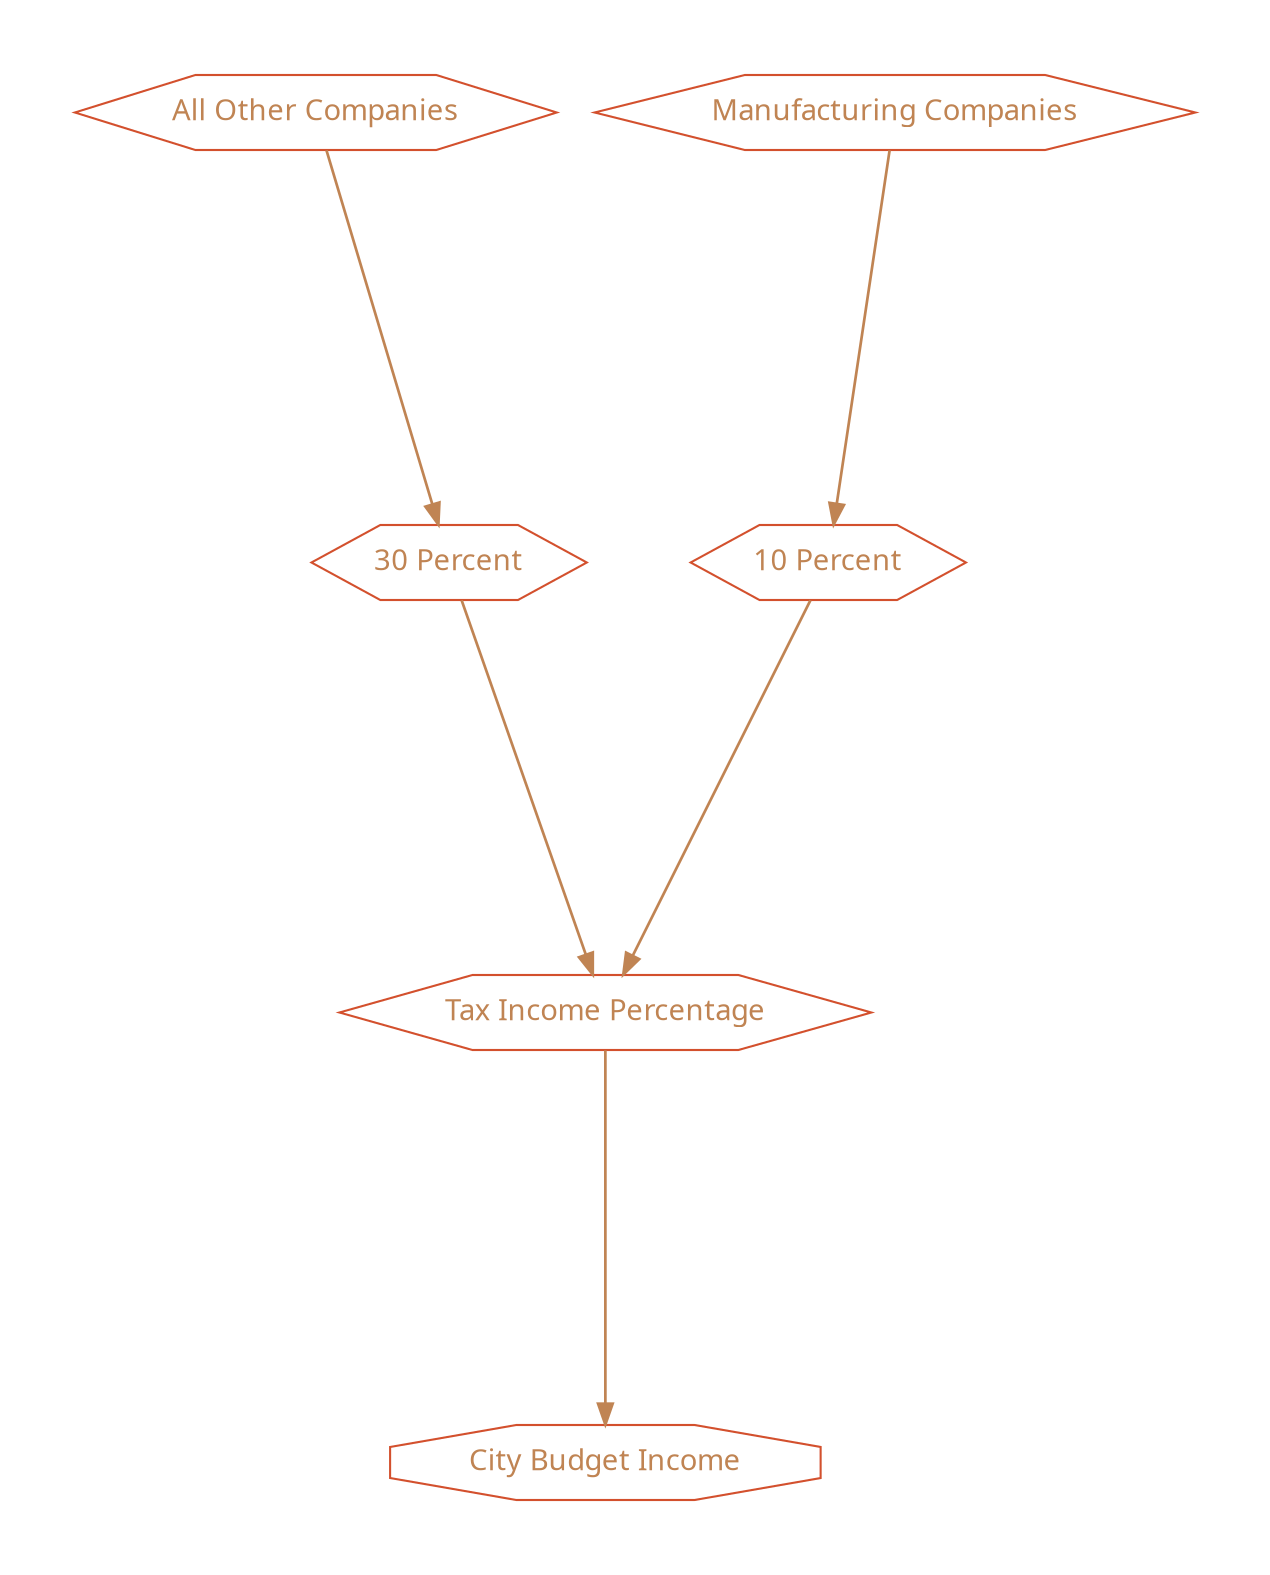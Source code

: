 /*
  This is part of the Avaneya Project Crew Handbook.
  Copyright (C) 2010-2017 Cartesian Theatre™ <info@cartesiantheatre.com>.
  See the file License for copying conditions.

*/

digraph Taxation
{
	//Graph attributes...
	bgcolor="transparent";
	margin="0";
	ratio="auto";
	ranksep="2.5";
	pad="0.5,0.5";
	compound="true";
	overlap="vpsc";
	root="Taxation";

	//Node attributes...
	node[color="#d3502dff"];
	node[fillcolor="gray10"];
	node[fontcolor="#c08453ff"];
	node[fontname="Ubuntu"];
	node[shape="none"];

	//Edge attributes...
	edge[color="#c08453ff"];
	edge[penwidth="1.3"];

	// Relationships
	"All Other Companies"[shape="hexagon"]
	"Manufacturing Companies"[shape="hexagon"]
	"30 Percent"[shape="hexagon"]
	"10 Percent"[shape="hexagon"]
	"Tax Income Percentage"[shape="hexagon"]
	"City Budget Income"[shape="octagon"]


	"All Other Companies" 		-> "30 Percent";
	"Manufacturing Companies"	-> "10 Percent";
	"30 Percent"			-> "Tax Income Percentage";
	"10 Percent"			-> "Tax Income Percentage";
	"Tax Income Percentage"		-> "City Budget Income";


	

}
